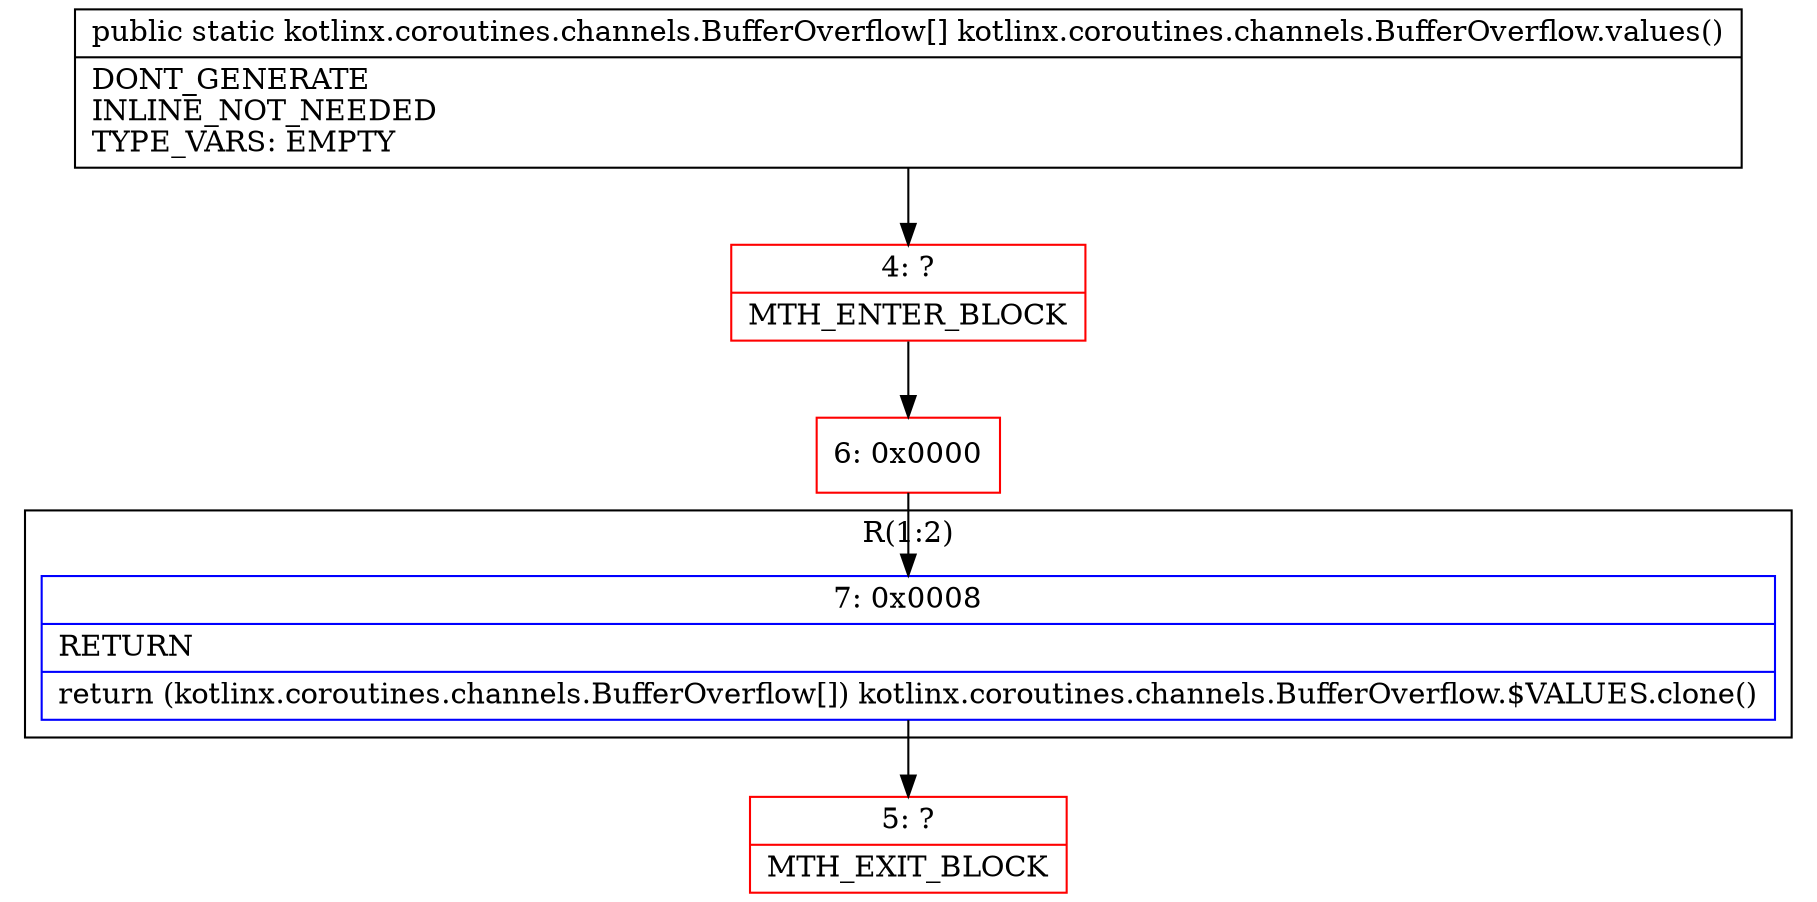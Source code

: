digraph "CFG forkotlinx.coroutines.channels.BufferOverflow.values()[Lkotlinx\/coroutines\/channels\/BufferOverflow;" {
subgraph cluster_Region_1595305918 {
label = "R(1:2)";
node [shape=record,color=blue];
Node_7 [shape=record,label="{7\:\ 0x0008|RETURN\l|return (kotlinx.coroutines.channels.BufferOverflow[]) kotlinx.coroutines.channels.BufferOverflow.$VALUES.clone()\l}"];
}
Node_4 [shape=record,color=red,label="{4\:\ ?|MTH_ENTER_BLOCK\l}"];
Node_6 [shape=record,color=red,label="{6\:\ 0x0000}"];
Node_5 [shape=record,color=red,label="{5\:\ ?|MTH_EXIT_BLOCK\l}"];
MethodNode[shape=record,label="{public static kotlinx.coroutines.channels.BufferOverflow[] kotlinx.coroutines.channels.BufferOverflow.values()  | DONT_GENERATE\lINLINE_NOT_NEEDED\lTYPE_VARS: EMPTY\l}"];
MethodNode -> Node_4;Node_7 -> Node_5;
Node_4 -> Node_6;
Node_6 -> Node_7;
}

